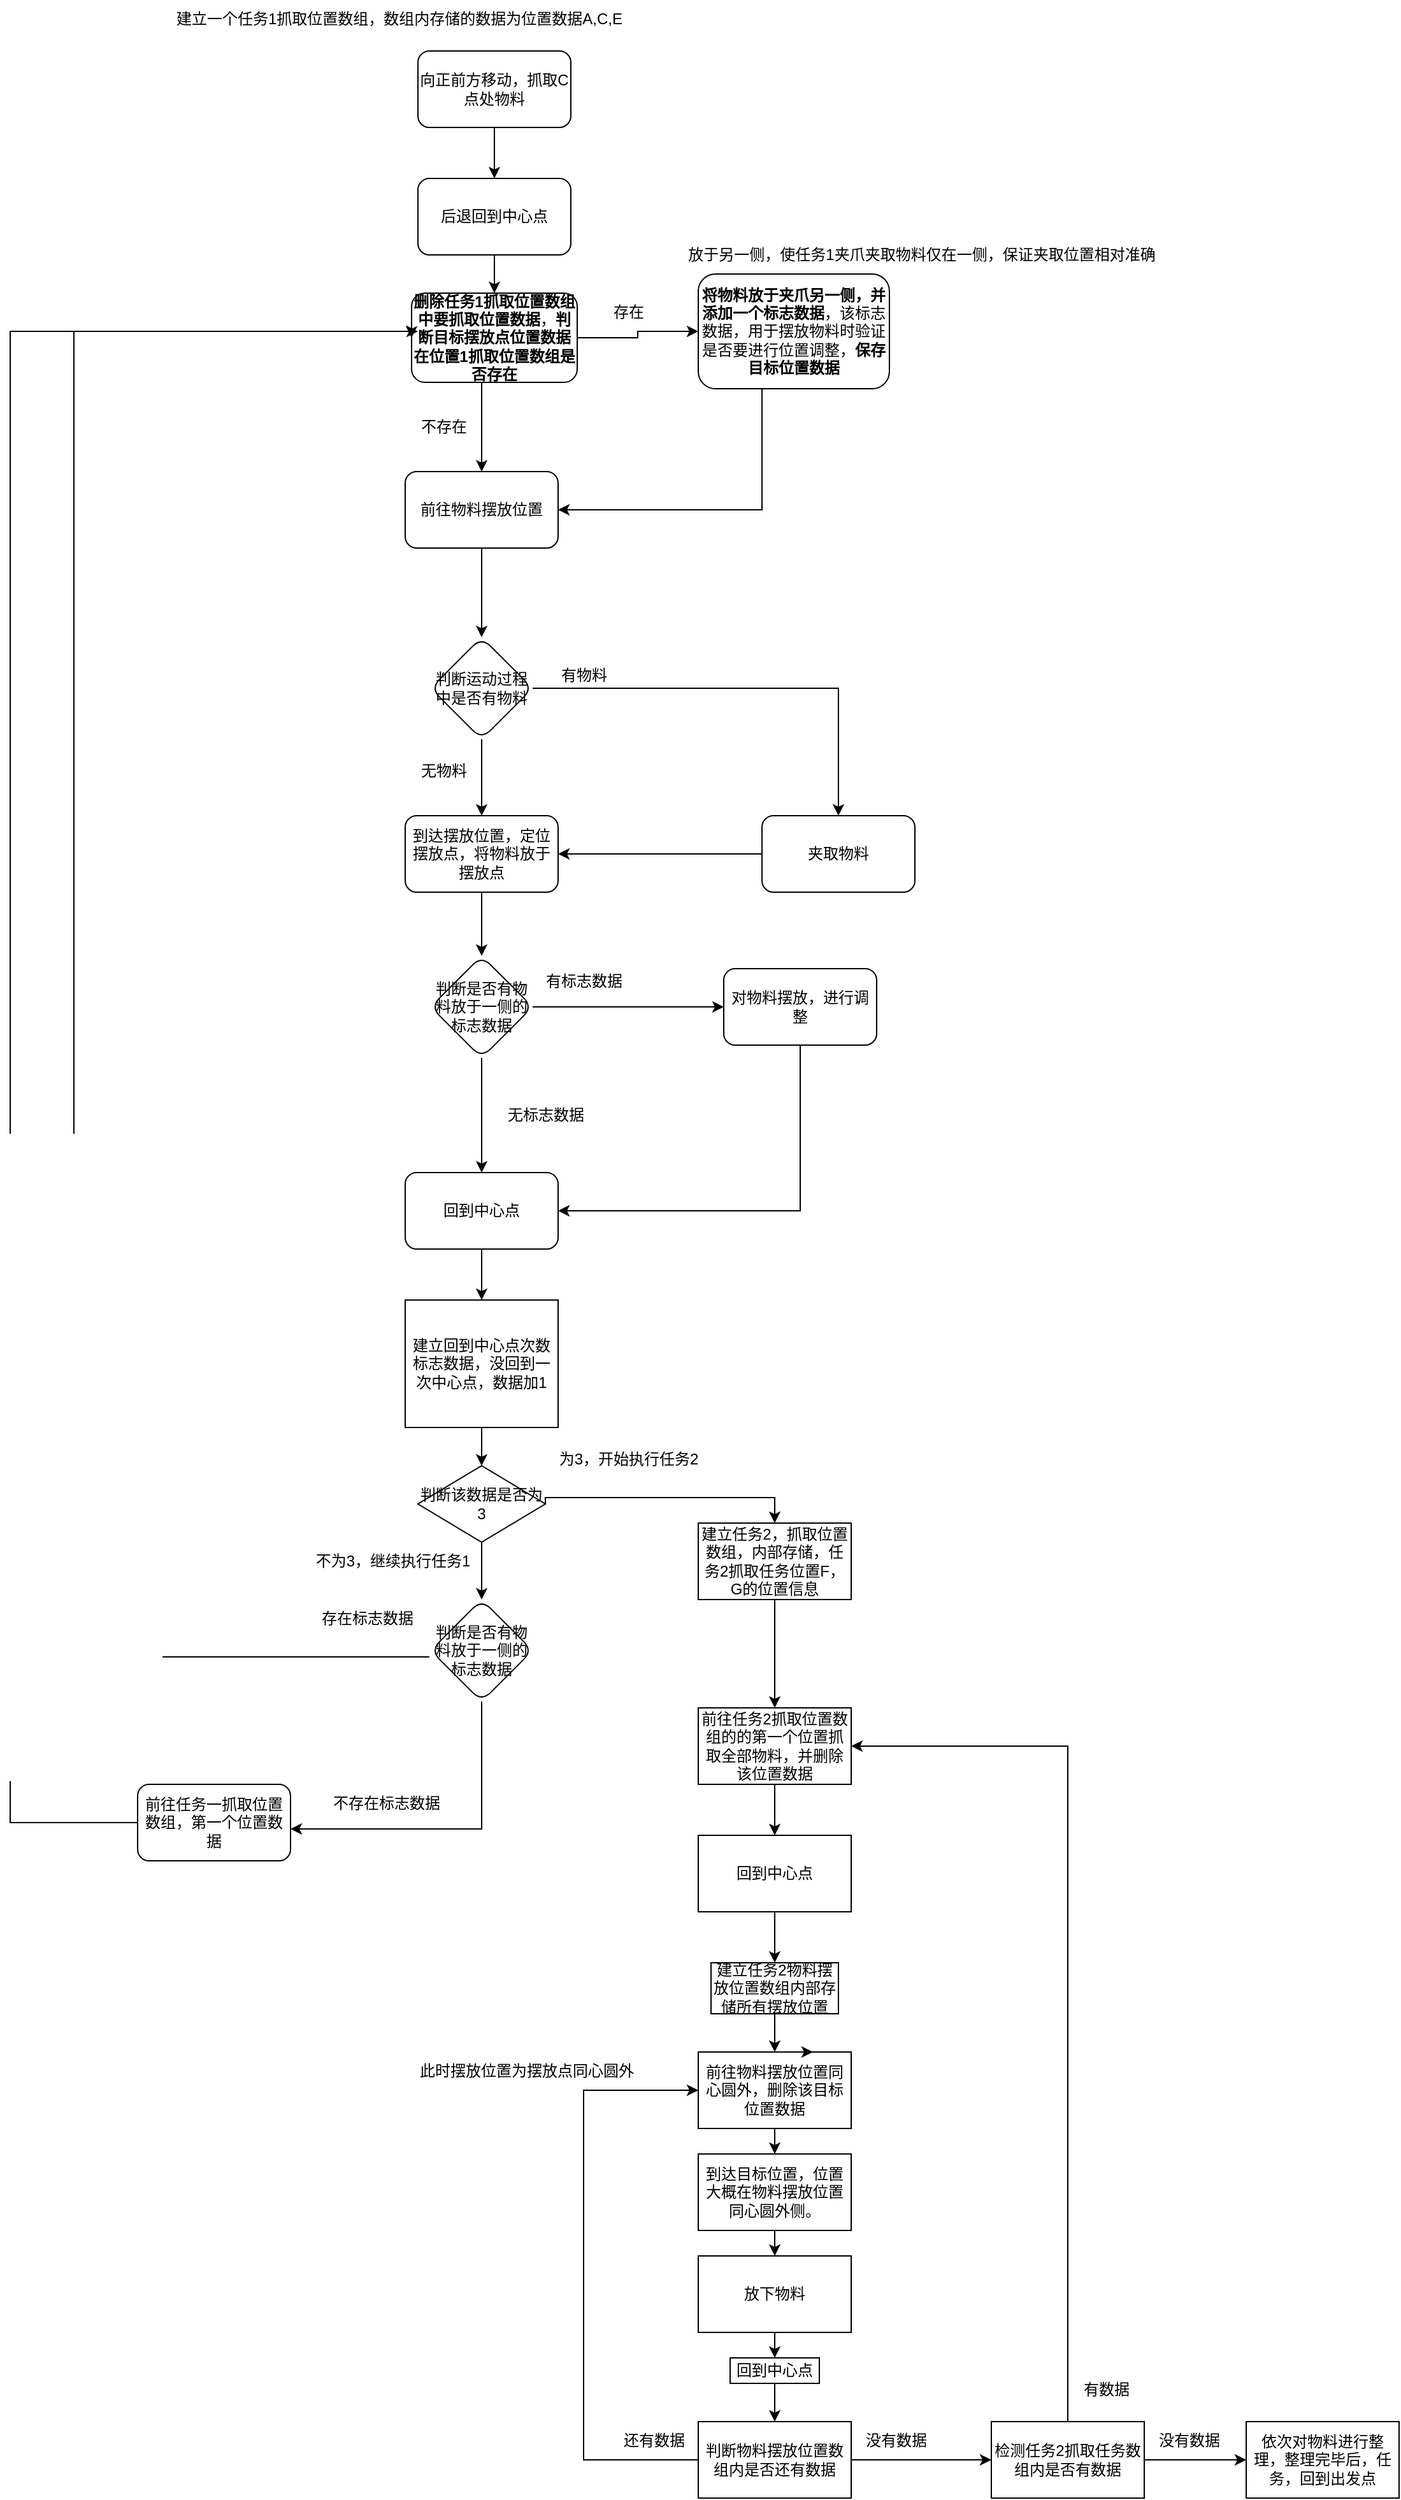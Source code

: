 <mxfile version="20.2.8" type="device"><diagram id="C5RBs43oDa-KdzZeNtuy" name="Page-1"><mxGraphModel dx="1038" dy="641" grid="1" gridSize="10" guides="1" tooltips="1" connect="1" arrows="1" fold="1" page="1" pageScale="1" pageWidth="827" pageHeight="1169" math="0" shadow="0"><root><mxCell id="WIyWlLk6GJQsqaUBKTNV-0"/><mxCell id="WIyWlLk6GJQsqaUBKTNV-1" parent="WIyWlLk6GJQsqaUBKTNV-0"/><mxCell id="tY9jSGo3HMPseoIeWJqN-116" value="" style="edgeStyle=orthogonalEdgeStyle;rounded=0;orthogonalLoop=1;jettySize=auto;html=1;" edge="1" parent="WIyWlLk6GJQsqaUBKTNV-1" source="tY9jSGo3HMPseoIeWJqN-0" target="tY9jSGo3HMPseoIeWJqN-7"><mxGeometry relative="1" as="geometry"/></mxCell><mxCell id="tY9jSGo3HMPseoIeWJqN-0" value="向正前方移动，抓取C点处物料" style="rounded=1;whiteSpace=wrap;html=1;" vertex="1" parent="WIyWlLk6GJQsqaUBKTNV-1"><mxGeometry x="340" y="380" width="120" height="60" as="geometry"/></mxCell><mxCell id="tY9jSGo3HMPseoIeWJqN-115" style="edgeStyle=orthogonalEdgeStyle;rounded=0;orthogonalLoop=1;jettySize=auto;html=1;" edge="1" parent="WIyWlLk6GJQsqaUBKTNV-1" source="tY9jSGo3HMPseoIeWJqN-5" target="tY9jSGo3HMPseoIeWJqN-14"><mxGeometry relative="1" as="geometry"><Array as="points"><mxPoint x="390" y="660"/><mxPoint x="390" y="660"/></Array></mxGeometry></mxCell><mxCell id="tY9jSGo3HMPseoIeWJqN-119" value="" style="edgeStyle=orthogonalEdgeStyle;rounded=0;orthogonalLoop=1;jettySize=auto;html=1;" edge="1" parent="WIyWlLk6GJQsqaUBKTNV-1" source="tY9jSGo3HMPseoIeWJqN-5" target="tY9jSGo3HMPseoIeWJqN-10"><mxGeometry relative="1" as="geometry"/></mxCell><mxCell id="tY9jSGo3HMPseoIeWJqN-5" value="&lt;b&gt;删除任务1抓取位置数组中要抓取位置数据&lt;/b&gt;，&lt;b&gt;判断目标摆放点位置数据在位置1抓取位置数组是否存在&lt;/b&gt;" style="whiteSpace=wrap;html=1;rounded=1;" vertex="1" parent="WIyWlLk6GJQsqaUBKTNV-1"><mxGeometry x="335" y="570" width="130" height="70" as="geometry"/></mxCell><mxCell id="tY9jSGo3HMPseoIeWJqN-117" value="" style="edgeStyle=orthogonalEdgeStyle;rounded=0;orthogonalLoop=1;jettySize=auto;html=1;" edge="1" parent="WIyWlLk6GJQsqaUBKTNV-1" source="tY9jSGo3HMPseoIeWJqN-7" target="tY9jSGo3HMPseoIeWJqN-5"><mxGeometry relative="1" as="geometry"/></mxCell><mxCell id="tY9jSGo3HMPseoIeWJqN-7" value="后退回到中心点" style="whiteSpace=wrap;html=1;rounded=1;" vertex="1" parent="WIyWlLk6GJQsqaUBKTNV-1"><mxGeometry x="340" y="480" width="120" height="60" as="geometry"/></mxCell><mxCell id="tY9jSGo3HMPseoIeWJqN-9" value="不存在" style="text;html=1;align=center;verticalAlign=middle;resizable=0;points=[];autosize=1;strokeColor=none;fillColor=none;" vertex="1" parent="WIyWlLk6GJQsqaUBKTNV-1"><mxGeometry x="330" y="660" width="60" height="30" as="geometry"/></mxCell><mxCell id="tY9jSGo3HMPseoIeWJqN-13" style="edgeStyle=orthogonalEdgeStyle;rounded=0;orthogonalLoop=1;jettySize=auto;html=1;entryX=1;entryY=0.5;entryDx=0;entryDy=0;" edge="1" parent="WIyWlLk6GJQsqaUBKTNV-1" source="tY9jSGo3HMPseoIeWJqN-10" target="tY9jSGo3HMPseoIeWJqN-14"><mxGeometry relative="1" as="geometry"><Array as="points"><mxPoint x="610" y="740"/></Array></mxGeometry></mxCell><mxCell id="tY9jSGo3HMPseoIeWJqN-10" value="&lt;b&gt;将物料放于夹爪另一侧，并添加一个标志数据&lt;/b&gt;，该标志数据，用于摆放物料时验证是否要进行位置调整，&lt;b&gt;保存目标位置数据&lt;/b&gt;" style="rounded=1;whiteSpace=wrap;html=1;" vertex="1" parent="WIyWlLk6GJQsqaUBKTNV-1"><mxGeometry x="560" y="555" width="150" height="90" as="geometry"/></mxCell><mxCell id="tY9jSGo3HMPseoIeWJqN-18" value="" style="edgeStyle=orthogonalEdgeStyle;rounded=0;orthogonalLoop=1;jettySize=auto;html=1;" edge="1" parent="WIyWlLk6GJQsqaUBKTNV-1" source="tY9jSGo3HMPseoIeWJqN-14" target="tY9jSGo3HMPseoIeWJqN-17"><mxGeometry relative="1" as="geometry"/></mxCell><mxCell id="tY9jSGo3HMPseoIeWJqN-14" value="前往物料摆放位置" style="whiteSpace=wrap;html=1;rounded=1;" vertex="1" parent="WIyWlLk6GJQsqaUBKTNV-1"><mxGeometry x="330" y="710" width="120" height="60" as="geometry"/></mxCell><mxCell id="tY9jSGo3HMPseoIeWJqN-25" value="" style="edgeStyle=orthogonalEdgeStyle;rounded=0;orthogonalLoop=1;jettySize=auto;html=1;" edge="1" parent="WIyWlLk6GJQsqaUBKTNV-1" source="tY9jSGo3HMPseoIeWJqN-17" target="tY9jSGo3HMPseoIeWJqN-24"><mxGeometry relative="1" as="geometry"/></mxCell><mxCell id="tY9jSGo3HMPseoIeWJqN-82" value="" style="edgeStyle=orthogonalEdgeStyle;rounded=0;orthogonalLoop=1;jettySize=auto;html=1;" edge="1" parent="WIyWlLk6GJQsqaUBKTNV-1" source="tY9jSGo3HMPseoIeWJqN-17" target="tY9jSGo3HMPseoIeWJqN-20"><mxGeometry relative="1" as="geometry"/></mxCell><mxCell id="tY9jSGo3HMPseoIeWJqN-17" value="判断运动过程中是否有物料" style="rhombus;whiteSpace=wrap;html=1;rounded=1;" vertex="1" parent="WIyWlLk6GJQsqaUBKTNV-1"><mxGeometry x="350" y="840" width="80" height="80" as="geometry"/></mxCell><mxCell id="tY9jSGo3HMPseoIeWJqN-92" style="edgeStyle=orthogonalEdgeStyle;rounded=0;orthogonalLoop=1;jettySize=auto;html=1;" edge="1" parent="WIyWlLk6GJQsqaUBKTNV-1" source="tY9jSGo3HMPseoIeWJqN-20" target="tY9jSGo3HMPseoIeWJqN-29"><mxGeometry relative="1" as="geometry"/></mxCell><mxCell id="tY9jSGo3HMPseoIeWJqN-20" value="到达摆放位置，定位摆放点，将物料放于摆放点" style="whiteSpace=wrap;html=1;rounded=1;" vertex="1" parent="WIyWlLk6GJQsqaUBKTNV-1"><mxGeometry x="330" y="980" width="120" height="60" as="geometry"/></mxCell><mxCell id="tY9jSGo3HMPseoIeWJqN-23" value="无物料" style="text;html=1;align=center;verticalAlign=middle;resizable=0;points=[];autosize=1;strokeColor=none;fillColor=none;" vertex="1" parent="WIyWlLk6GJQsqaUBKTNV-1"><mxGeometry x="330" y="930" width="60" height="30" as="geometry"/></mxCell><mxCell id="tY9jSGo3HMPseoIeWJqN-83" style="edgeStyle=orthogonalEdgeStyle;rounded=0;orthogonalLoop=1;jettySize=auto;html=1;" edge="1" parent="WIyWlLk6GJQsqaUBKTNV-1" source="tY9jSGo3HMPseoIeWJqN-24" target="tY9jSGo3HMPseoIeWJqN-20"><mxGeometry relative="1" as="geometry"/></mxCell><mxCell id="tY9jSGo3HMPseoIeWJqN-24" value="夹取物料" style="whiteSpace=wrap;html=1;rounded=1;" vertex="1" parent="WIyWlLk6GJQsqaUBKTNV-1"><mxGeometry x="610" y="980" width="120" height="60" as="geometry"/></mxCell><mxCell id="tY9jSGo3HMPseoIeWJqN-26" value="有物料" style="text;html=1;align=center;verticalAlign=middle;resizable=0;points=[];autosize=1;strokeColor=none;fillColor=none;" vertex="1" parent="WIyWlLk6GJQsqaUBKTNV-1"><mxGeometry x="440" y="855" width="60" height="30" as="geometry"/></mxCell><mxCell id="tY9jSGo3HMPseoIeWJqN-27" value="放于另一侧，使任务1夹爪夹取物料仅在一侧，保证夹取位置相对准确" style="text;html=1;align=center;verticalAlign=middle;resizable=0;points=[];autosize=1;strokeColor=none;fillColor=none;" vertex="1" parent="WIyWlLk6GJQsqaUBKTNV-1"><mxGeometry x="540" y="525" width="390" height="30" as="geometry"/></mxCell><mxCell id="tY9jSGo3HMPseoIeWJqN-32" value="" style="edgeStyle=orthogonalEdgeStyle;rounded=0;orthogonalLoop=1;jettySize=auto;html=1;" edge="1" parent="WIyWlLk6GJQsqaUBKTNV-1" source="tY9jSGo3HMPseoIeWJqN-29" target="tY9jSGo3HMPseoIeWJqN-31"><mxGeometry relative="1" as="geometry"/></mxCell><mxCell id="tY9jSGo3HMPseoIeWJqN-35" value="" style="edgeStyle=orthogonalEdgeStyle;rounded=0;orthogonalLoop=1;jettySize=auto;html=1;" edge="1" parent="WIyWlLk6GJQsqaUBKTNV-1" source="tY9jSGo3HMPseoIeWJqN-29" target="tY9jSGo3HMPseoIeWJqN-34"><mxGeometry relative="1" as="geometry"/></mxCell><mxCell id="tY9jSGo3HMPseoIeWJqN-29" value="判断是否有物料放于一侧的标志数据" style="rhombus;whiteSpace=wrap;html=1;rounded=1;" vertex="1" parent="WIyWlLk6GJQsqaUBKTNV-1"><mxGeometry x="350" y="1090" width="80" height="80" as="geometry"/></mxCell><mxCell id="tY9jSGo3HMPseoIeWJqN-93" value="" style="edgeStyle=orthogonalEdgeStyle;rounded=0;orthogonalLoop=1;jettySize=auto;html=1;" edge="1" parent="WIyWlLk6GJQsqaUBKTNV-1" source="tY9jSGo3HMPseoIeWJqN-31" target="tY9jSGo3HMPseoIeWJqN-76"><mxGeometry relative="1" as="geometry"/></mxCell><mxCell id="tY9jSGo3HMPseoIeWJqN-31" value="回到中心点" style="whiteSpace=wrap;html=1;rounded=1;" vertex="1" parent="WIyWlLk6GJQsqaUBKTNV-1"><mxGeometry x="330" y="1260" width="120" height="60" as="geometry"/></mxCell><mxCell id="tY9jSGo3HMPseoIeWJqN-38" style="edgeStyle=orthogonalEdgeStyle;rounded=0;orthogonalLoop=1;jettySize=auto;html=1;" edge="1" parent="WIyWlLk6GJQsqaUBKTNV-1" source="tY9jSGo3HMPseoIeWJqN-34" target="tY9jSGo3HMPseoIeWJqN-31"><mxGeometry relative="1" as="geometry"><Array as="points"><mxPoint x="640" y="1290"/></Array></mxGeometry></mxCell><mxCell id="tY9jSGo3HMPseoIeWJqN-34" value="对物料摆放，进行调整" style="whiteSpace=wrap;html=1;rounded=1;" vertex="1" parent="WIyWlLk6GJQsqaUBKTNV-1"><mxGeometry x="580" y="1100" width="120" height="60" as="geometry"/></mxCell><mxCell id="tY9jSGo3HMPseoIeWJqN-36" value="有标志数据" style="text;html=1;align=center;verticalAlign=middle;resizable=0;points=[];autosize=1;strokeColor=none;fillColor=none;" vertex="1" parent="WIyWlLk6GJQsqaUBKTNV-1"><mxGeometry x="430" y="1095" width="80" height="30" as="geometry"/></mxCell><mxCell id="tY9jSGo3HMPseoIeWJqN-37" value="无标志数据" style="text;html=1;align=center;verticalAlign=middle;resizable=0;points=[];autosize=1;strokeColor=none;fillColor=none;" vertex="1" parent="WIyWlLk6GJQsqaUBKTNV-1"><mxGeometry x="400" y="1200" width="80" height="30" as="geometry"/></mxCell><mxCell id="tY9jSGo3HMPseoIeWJqN-67" style="edgeStyle=orthogonalEdgeStyle;rounded=0;orthogonalLoop=1;jettySize=auto;html=1;exitX=0.5;exitY=1;exitDx=0;exitDy=0;" edge="1" parent="WIyWlLk6GJQsqaUBKTNV-1" source="tY9jSGo3HMPseoIeWJqN-39" target="tY9jSGo3HMPseoIeWJqN-64"><mxGeometry relative="1" as="geometry"><Array as="points"><mxPoint x="390" y="1775"/></Array></mxGeometry></mxCell><mxCell id="tY9jSGo3HMPseoIeWJqN-39" value="判断是否有物料放于一侧的标志数据" style="rhombus;whiteSpace=wrap;html=1;rounded=1;" vertex="1" parent="WIyWlLk6GJQsqaUBKTNV-1"><mxGeometry x="350" y="1595" width="80" height="80" as="geometry"/></mxCell><mxCell id="tY9jSGo3HMPseoIeWJqN-52" value="建立一个任务1抓取位置数组，数组内存储的数据为位置数据A,C,E" style="text;html=1;align=center;verticalAlign=middle;resizable=0;points=[];autosize=1;strokeColor=none;fillColor=none;" vertex="1" parent="WIyWlLk6GJQsqaUBKTNV-1"><mxGeometry x="140" y="340" width="370" height="30" as="geometry"/></mxCell><mxCell id="tY9jSGo3HMPseoIeWJqN-54" value="存在标志数据" style="text;html=1;align=center;verticalAlign=middle;resizable=0;points=[];autosize=1;strokeColor=none;fillColor=none;" vertex="1" parent="WIyWlLk6GJQsqaUBKTNV-1"><mxGeometry x="250" y="1595" width="100" height="30" as="geometry"/></mxCell><mxCell id="tY9jSGo3HMPseoIeWJqN-60" style="edgeStyle=orthogonalEdgeStyle;rounded=0;orthogonalLoop=1;jettySize=auto;html=1;entryX=0;entryY=0.5;entryDx=0;entryDy=0;" edge="1" parent="WIyWlLk6GJQsqaUBKTNV-1" target="tY9jSGo3HMPseoIeWJqN-5"><mxGeometry relative="1" as="geometry"><mxPoint x="349" y="1640" as="sourcePoint"/><mxPoint x="270" y="590" as="targetPoint"/><Array as="points"><mxPoint x="70" y="1640"/><mxPoint x="70" y="600"/></Array></mxGeometry></mxCell><mxCell id="tY9jSGo3HMPseoIeWJqN-68" style="edgeStyle=orthogonalEdgeStyle;rounded=0;orthogonalLoop=1;jettySize=auto;html=1;" edge="1" parent="WIyWlLk6GJQsqaUBKTNV-1" source="tY9jSGo3HMPseoIeWJqN-64"><mxGeometry relative="1" as="geometry"><mxPoint x="340" y="600" as="targetPoint"/><Array as="points"><mxPoint x="20" y="1770"/><mxPoint x="20" y="600"/><mxPoint x="340" y="600"/></Array></mxGeometry></mxCell><mxCell id="tY9jSGo3HMPseoIeWJqN-64" value="前往任务一抓取位置数组，第一个位置数据" style="whiteSpace=wrap;html=1;rounded=1;" vertex="1" parent="WIyWlLk6GJQsqaUBKTNV-1"><mxGeometry x="120" y="1740" width="120" height="60" as="geometry"/></mxCell><mxCell id="tY9jSGo3HMPseoIeWJqN-66" value="不存在标志数据" style="text;html=1;align=center;verticalAlign=middle;resizable=0;points=[];autosize=1;strokeColor=none;fillColor=none;" vertex="1" parent="WIyWlLk6GJQsqaUBKTNV-1"><mxGeometry x="260" y="1740" width="110" height="30" as="geometry"/></mxCell><mxCell id="tY9jSGo3HMPseoIeWJqN-87" value="" style="edgeStyle=orthogonalEdgeStyle;rounded=0;orthogonalLoop=1;jettySize=auto;html=1;" edge="1" parent="WIyWlLk6GJQsqaUBKTNV-1" source="tY9jSGo3HMPseoIeWJqN-76" target="tY9jSGo3HMPseoIeWJqN-79"><mxGeometry relative="1" as="geometry"/></mxCell><mxCell id="tY9jSGo3HMPseoIeWJqN-76" value="建立回到中心点次数标志数据，没回到一次中心点，数据加1" style="whiteSpace=wrap;html=1;" vertex="1" parent="WIyWlLk6GJQsqaUBKTNV-1"><mxGeometry x="330" y="1360" width="120" height="100" as="geometry"/></mxCell><mxCell id="tY9jSGo3HMPseoIeWJqN-95" style="edgeStyle=orthogonalEdgeStyle;rounded=0;orthogonalLoop=1;jettySize=auto;html=1;exitX=1;exitY=0.5;exitDx=0;exitDy=0;entryX=0.5;entryY=0;entryDx=0;entryDy=0;" edge="1" parent="WIyWlLk6GJQsqaUBKTNV-1" source="tY9jSGo3HMPseoIeWJqN-79" target="tY9jSGo3HMPseoIeWJqN-100"><mxGeometry relative="1" as="geometry"><mxPoint x="650" y="1890" as="targetPoint"/><Array as="points"><mxPoint x="440" y="1515"/><mxPoint x="620" y="1515"/></Array></mxGeometry></mxCell><mxCell id="tY9jSGo3HMPseoIeWJqN-98" value="" style="edgeStyle=orthogonalEdgeStyle;rounded=0;orthogonalLoop=1;jettySize=auto;html=1;" edge="1" parent="WIyWlLk6GJQsqaUBKTNV-1" source="tY9jSGo3HMPseoIeWJqN-79" target="tY9jSGo3HMPseoIeWJqN-39"><mxGeometry relative="1" as="geometry"/></mxCell><mxCell id="tY9jSGo3HMPseoIeWJqN-79" value="判断该数据是否为3" style="rhombus;whiteSpace=wrap;html=1;" vertex="1" parent="WIyWlLk6GJQsqaUBKTNV-1"><mxGeometry x="340" y="1490" width="100" height="60" as="geometry"/></mxCell><mxCell id="tY9jSGo3HMPseoIeWJqN-96" value="为3，开始执行任务2" style="text;html=1;align=center;verticalAlign=middle;resizable=0;points=[];autosize=1;strokeColor=none;fillColor=none;" vertex="1" parent="WIyWlLk6GJQsqaUBKTNV-1"><mxGeometry x="440" y="1470" width="130" height="30" as="geometry"/></mxCell><mxCell id="tY9jSGo3HMPseoIeWJqN-99" value="不为3，继续执行任务1" style="text;html=1;align=center;verticalAlign=middle;resizable=0;points=[];autosize=1;strokeColor=none;fillColor=none;" vertex="1" parent="WIyWlLk6GJQsqaUBKTNV-1"><mxGeometry x="250" y="1550" width="140" height="30" as="geometry"/></mxCell><mxCell id="tY9jSGo3HMPseoIeWJqN-130" value="" style="edgeStyle=orthogonalEdgeStyle;rounded=0;orthogonalLoop=1;jettySize=auto;html=1;" edge="1" parent="WIyWlLk6GJQsqaUBKTNV-1" source="tY9jSGo3HMPseoIeWJqN-100" target="tY9jSGo3HMPseoIeWJqN-101"><mxGeometry relative="1" as="geometry"/></mxCell><mxCell id="tY9jSGo3HMPseoIeWJqN-100" value="建立任务2，抓取位置数组，内部存储，任务2抓取任务位置F，G的位置信息" style="whiteSpace=wrap;html=1;" vertex="1" parent="WIyWlLk6GJQsqaUBKTNV-1"><mxGeometry x="560" y="1535" width="120" height="60" as="geometry"/></mxCell><mxCell id="tY9jSGo3HMPseoIeWJqN-110" value="" style="edgeStyle=orthogonalEdgeStyle;rounded=0;orthogonalLoop=1;jettySize=auto;html=1;" edge="1" parent="WIyWlLk6GJQsqaUBKTNV-1" source="tY9jSGo3HMPseoIeWJqN-101" target="tY9jSGo3HMPseoIeWJqN-105"><mxGeometry relative="1" as="geometry"/></mxCell><mxCell id="tY9jSGo3HMPseoIeWJqN-101" value="前往任务2抓取位置数组的的第一个位置抓取全部物料，并删除该位置数据" style="whiteSpace=wrap;html=1;" vertex="1" parent="WIyWlLk6GJQsqaUBKTNV-1"><mxGeometry x="560" y="1680" width="120" height="60" as="geometry"/></mxCell><mxCell id="tY9jSGo3HMPseoIeWJqN-133" value="" style="edgeStyle=orthogonalEdgeStyle;rounded=0;orthogonalLoop=1;jettySize=auto;html=1;" edge="1" parent="WIyWlLk6GJQsqaUBKTNV-1" source="tY9jSGo3HMPseoIeWJqN-105" target="tY9jSGo3HMPseoIeWJqN-132"><mxGeometry relative="1" as="geometry"/></mxCell><mxCell id="tY9jSGo3HMPseoIeWJqN-105" value="回到中心点" style="whiteSpace=wrap;html=1;" vertex="1" parent="WIyWlLk6GJQsqaUBKTNV-1"><mxGeometry x="560" y="1780" width="120" height="60" as="geometry"/></mxCell><mxCell id="tY9jSGo3HMPseoIeWJqN-114" value="" style="edgeStyle=orthogonalEdgeStyle;rounded=0;orthogonalLoop=1;jettySize=auto;html=1;" edge="1" parent="WIyWlLk6GJQsqaUBKTNV-1" source="tY9jSGo3HMPseoIeWJqN-111" target="tY9jSGo3HMPseoIeWJqN-113"><mxGeometry relative="1" as="geometry"/></mxCell><mxCell id="tY9jSGo3HMPseoIeWJqN-111" value="前往物料摆放位置同心圆外，删除该目标位置数据" style="whiteSpace=wrap;html=1;" vertex="1" parent="WIyWlLk6GJQsqaUBKTNV-1"><mxGeometry x="560" y="1950" width="120" height="60" as="geometry"/></mxCell><mxCell id="tY9jSGo3HMPseoIeWJqN-122" value="" style="edgeStyle=orthogonalEdgeStyle;rounded=0;orthogonalLoop=1;jettySize=auto;html=1;" edge="1" parent="WIyWlLk6GJQsqaUBKTNV-1" source="tY9jSGo3HMPseoIeWJqN-113" target="tY9jSGo3HMPseoIeWJqN-121"><mxGeometry relative="1" as="geometry"/></mxCell><mxCell id="tY9jSGo3HMPseoIeWJqN-113" value="到达目标位置，位置大概在物料摆放位置同心圆外侧。" style="whiteSpace=wrap;html=1;" vertex="1" parent="WIyWlLk6GJQsqaUBKTNV-1"><mxGeometry x="560" y="2030" width="120" height="60" as="geometry"/></mxCell><mxCell id="tY9jSGo3HMPseoIeWJqN-120" value="存在" style="text;html=1;align=center;verticalAlign=middle;resizable=0;points=[];autosize=1;strokeColor=none;fillColor=none;" vertex="1" parent="WIyWlLk6GJQsqaUBKTNV-1"><mxGeometry x="480" y="570" width="50" height="30" as="geometry"/></mxCell><mxCell id="tY9jSGo3HMPseoIeWJqN-146" value="" style="edgeStyle=orthogonalEdgeStyle;rounded=0;orthogonalLoop=1;jettySize=auto;html=1;" edge="1" parent="WIyWlLk6GJQsqaUBKTNV-1" source="tY9jSGo3HMPseoIeWJqN-121" target="tY9jSGo3HMPseoIeWJqN-145"><mxGeometry relative="1" as="geometry"/></mxCell><mxCell id="tY9jSGo3HMPseoIeWJqN-121" value="放下物料" style="whiteSpace=wrap;html=1;" vertex="1" parent="WIyWlLk6GJQsqaUBKTNV-1"><mxGeometry x="560" y="2110" width="120" height="60" as="geometry"/></mxCell><mxCell id="tY9jSGo3HMPseoIeWJqN-125" style="edgeStyle=orthogonalEdgeStyle;rounded=0;orthogonalLoop=1;jettySize=auto;html=1;entryX=0;entryY=0.5;entryDx=0;entryDy=0;" edge="1" parent="WIyWlLk6GJQsqaUBKTNV-1" source="tY9jSGo3HMPseoIeWJqN-123" target="tY9jSGo3HMPseoIeWJqN-111"><mxGeometry relative="1" as="geometry"><Array as="points"><mxPoint x="470" y="2270"/><mxPoint x="470" y="1980"/></Array></mxGeometry></mxCell><mxCell id="tY9jSGo3HMPseoIeWJqN-139" value="" style="edgeStyle=orthogonalEdgeStyle;rounded=0;orthogonalLoop=1;jettySize=auto;html=1;" edge="1" parent="WIyWlLk6GJQsqaUBKTNV-1" source="tY9jSGo3HMPseoIeWJqN-123" target="tY9jSGo3HMPseoIeWJqN-138"><mxGeometry relative="1" as="geometry"/></mxCell><mxCell id="tY9jSGo3HMPseoIeWJqN-123" value="判断物料摆放位置数组内是否还有数据" style="whiteSpace=wrap;html=1;" vertex="1" parent="WIyWlLk6GJQsqaUBKTNV-1"><mxGeometry x="560" y="2240" width="120" height="60" as="geometry"/></mxCell><mxCell id="tY9jSGo3HMPseoIeWJqN-126" value="还有数据" style="text;html=1;align=center;verticalAlign=middle;resizable=0;points=[];autosize=1;strokeColor=none;fillColor=none;" vertex="1" parent="WIyWlLk6GJQsqaUBKTNV-1"><mxGeometry x="490" y="2240" width="70" height="30" as="geometry"/></mxCell><mxCell id="tY9jSGo3HMPseoIeWJqN-128" value="没有数据" style="text;html=1;align=center;verticalAlign=middle;resizable=0;points=[];autosize=1;strokeColor=none;fillColor=none;" vertex="1" parent="WIyWlLk6GJQsqaUBKTNV-1"><mxGeometry x="680" y="2240" width="70" height="30" as="geometry"/></mxCell><mxCell id="tY9jSGo3HMPseoIeWJqN-135" value="" style="edgeStyle=orthogonalEdgeStyle;rounded=0;orthogonalLoop=1;jettySize=auto;html=1;entryX=0.5;entryY=0;entryDx=0;entryDy=0;" edge="1" parent="WIyWlLk6GJQsqaUBKTNV-1" source="tY9jSGo3HMPseoIeWJqN-132" target="tY9jSGo3HMPseoIeWJqN-111"><mxGeometry relative="1" as="geometry"><mxPoint x="620" y="1920" as="targetPoint"/></mxGeometry></mxCell><mxCell id="tY9jSGo3HMPseoIeWJqN-132" value="建立任务2物料摆放位置数组内部存储所有摆放位置" style="whiteSpace=wrap;html=1;" vertex="1" parent="WIyWlLk6GJQsqaUBKTNV-1"><mxGeometry x="570" y="1880" width="100" height="40" as="geometry"/></mxCell><mxCell id="tY9jSGo3HMPseoIeWJqN-136" value="" style="edgeStyle=none;orthogonalLoop=1;jettySize=auto;html=1;rounded=0;" edge="1" parent="WIyWlLk6GJQsqaUBKTNV-1"><mxGeometry width="80" relative="1" as="geometry"><mxPoint x="570" y="1950" as="sourcePoint"/><mxPoint x="650" y="1950" as="targetPoint"/><Array as="points"/></mxGeometry></mxCell><mxCell id="tY9jSGo3HMPseoIeWJqN-137" value="此时摆放位置为摆放点同心圆外" style="text;html=1;align=center;verticalAlign=middle;resizable=0;points=[];autosize=1;strokeColor=none;fillColor=none;" vertex="1" parent="WIyWlLk6GJQsqaUBKTNV-1"><mxGeometry x="330" y="1950" width="190" height="30" as="geometry"/></mxCell><mxCell id="tY9jSGo3HMPseoIeWJqN-140" style="edgeStyle=orthogonalEdgeStyle;rounded=0;orthogonalLoop=1;jettySize=auto;html=1;entryX=1;entryY=0.5;entryDx=0;entryDy=0;" edge="1" parent="WIyWlLk6GJQsqaUBKTNV-1" source="tY9jSGo3HMPseoIeWJqN-138" target="tY9jSGo3HMPseoIeWJqN-101"><mxGeometry relative="1" as="geometry"><Array as="points"><mxPoint x="850" y="1710"/></Array></mxGeometry></mxCell><mxCell id="tY9jSGo3HMPseoIeWJqN-143" value="" style="edgeStyle=orthogonalEdgeStyle;rounded=0;orthogonalLoop=1;jettySize=auto;html=1;" edge="1" parent="WIyWlLk6GJQsqaUBKTNV-1" source="tY9jSGo3HMPseoIeWJqN-138" target="tY9jSGo3HMPseoIeWJqN-142"><mxGeometry relative="1" as="geometry"/></mxCell><mxCell id="tY9jSGo3HMPseoIeWJqN-138" value="检测任务2抓取任务数组内是否有数据" style="whiteSpace=wrap;html=1;" vertex="1" parent="WIyWlLk6GJQsqaUBKTNV-1"><mxGeometry x="790" y="2240" width="120" height="60" as="geometry"/></mxCell><mxCell id="tY9jSGo3HMPseoIeWJqN-141" value="有数据" style="text;html=1;align=center;verticalAlign=middle;resizable=0;points=[];autosize=1;strokeColor=none;fillColor=none;" vertex="1" parent="WIyWlLk6GJQsqaUBKTNV-1"><mxGeometry x="850" y="2200" width="60" height="30" as="geometry"/></mxCell><mxCell id="tY9jSGo3HMPseoIeWJqN-142" value="依次对物料进行整理，整理完毕后，任务，回到出发点" style="whiteSpace=wrap;html=1;" vertex="1" parent="WIyWlLk6GJQsqaUBKTNV-1"><mxGeometry x="990" y="2240" width="120" height="60" as="geometry"/></mxCell><mxCell id="tY9jSGo3HMPseoIeWJqN-144" value="没有数据" style="text;html=1;align=center;verticalAlign=middle;resizable=0;points=[];autosize=1;strokeColor=none;fillColor=none;" vertex="1" parent="WIyWlLk6GJQsqaUBKTNV-1"><mxGeometry x="910" y="2240" width="70" height="30" as="geometry"/></mxCell><mxCell id="tY9jSGo3HMPseoIeWJqN-147" value="" style="edgeStyle=orthogonalEdgeStyle;rounded=0;orthogonalLoop=1;jettySize=auto;html=1;" edge="1" parent="WIyWlLk6GJQsqaUBKTNV-1" source="tY9jSGo3HMPseoIeWJqN-145" target="tY9jSGo3HMPseoIeWJqN-123"><mxGeometry relative="1" as="geometry"/></mxCell><mxCell id="tY9jSGo3HMPseoIeWJqN-145" value="回到中心点" style="whiteSpace=wrap;html=1;" vertex="1" parent="WIyWlLk6GJQsqaUBKTNV-1"><mxGeometry x="585" y="2190" width="70" height="20" as="geometry"/></mxCell></root></mxGraphModel></diagram></mxfile>